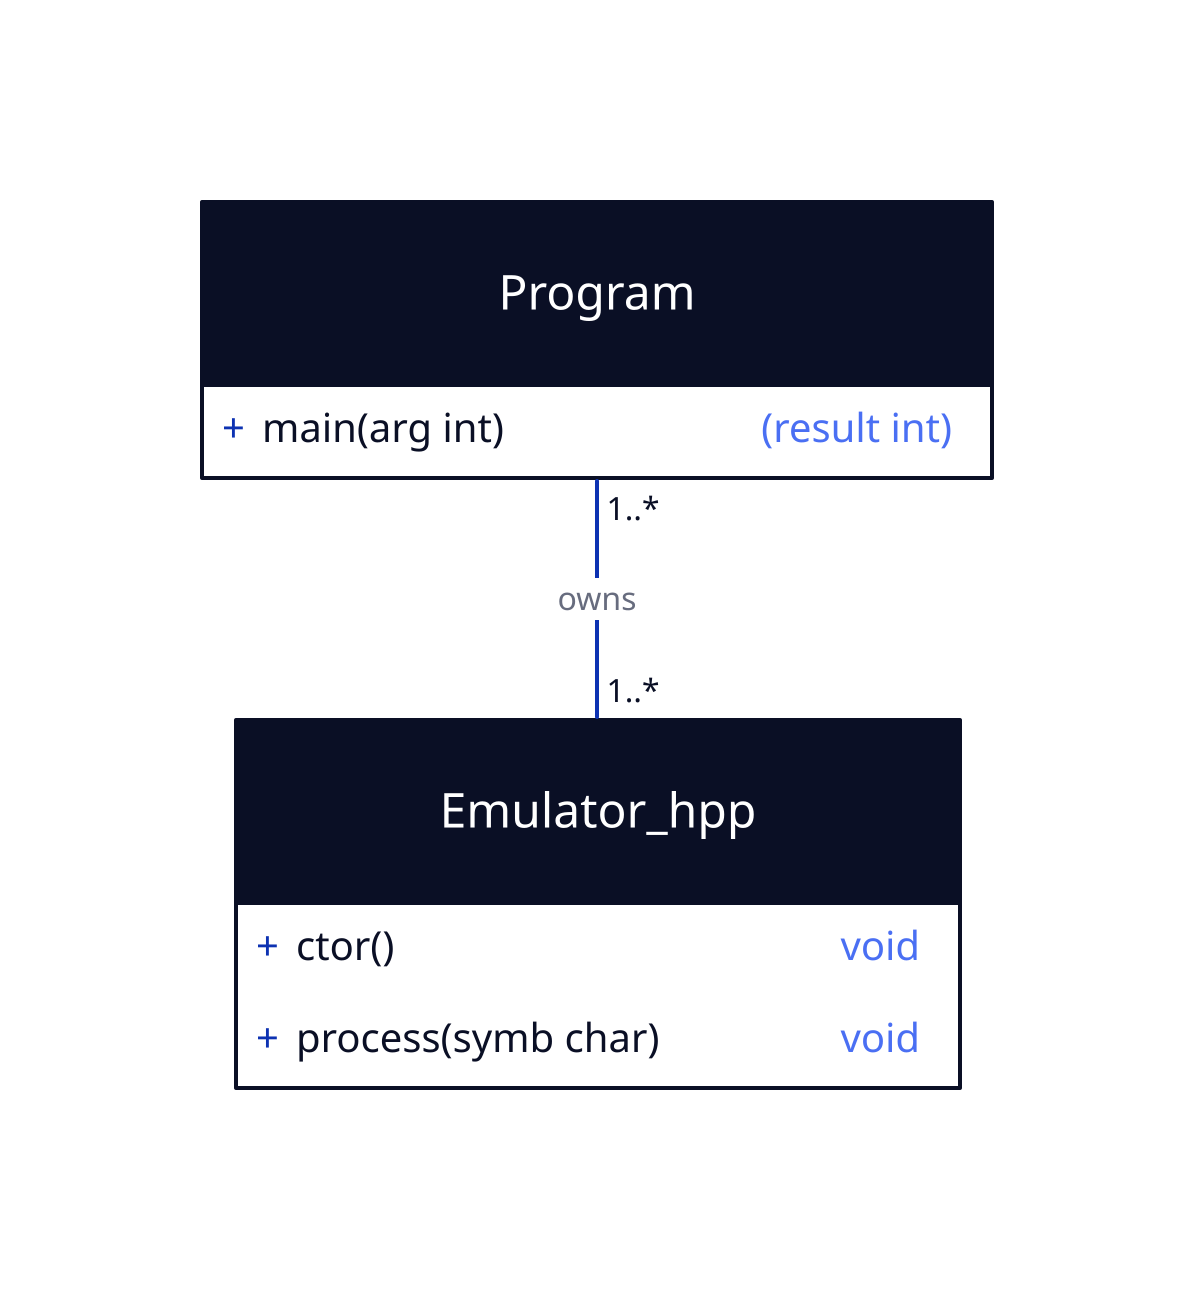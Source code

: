 Program: {
	shape: class
	
	main(arg int): (result int)
}

Emulator_hpp: {
	shape: class

	ctor()
	process(symb char)
}

Program -- Emulator_hpp: owns {
 source-arrowhead: 1..*
 target-arrowhead: 1..*
 }
